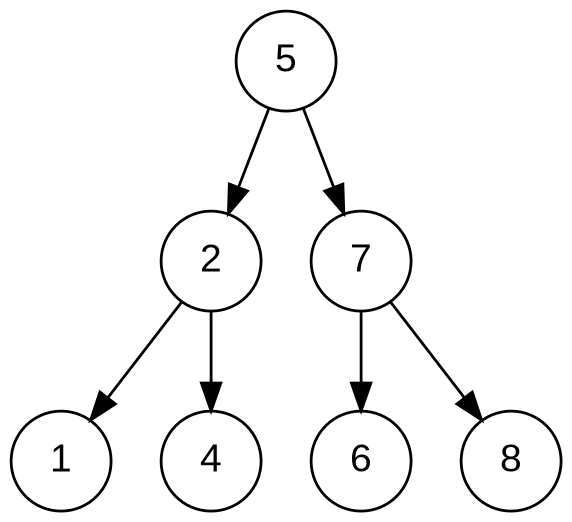 @startuml
digraph G {
graph [ dpi = 200 ]
node [fontname=Arial ];
node [shape=circle];
edge [arrowsize=1];
node1 [label="5"];
node1 -> node2;
node2 [label="2"];
node2 -> node4;
node4 [label="1"];
node2 -> node5;
node5 [label="4"];
node1 -> node3;
node3 [label="7"];
node3 -> node6;
node6 [label="6"];
node3 -> node7;
node7 [label="8"];
}

@enduml